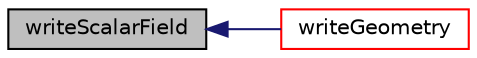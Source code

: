 digraph "writeScalarField"
{
  bgcolor="transparent";
  edge [fontname="Helvetica",fontsize="10",labelfontname="Helvetica",labelfontsize="10"];
  node [fontname="Helvetica",fontsize="10",shape=record];
  rankdir="LR";
  Node1221 [label="writeScalarField",height=0.2,width=0.4,color="black", fillcolor="grey75", style="filled", fontcolor="black"];
  Node1221 -> Node1222 [dir="back",color="midnightblue",fontsize="10",style="solid",fontname="Helvetica"];
  Node1222 [label="writeGeometry",height=0.2,width=0.4,color="red",URL="$a22045.html#aa244e705f8f60b77d5b53fe84933466d",tooltip="Write geometry. "];
}
